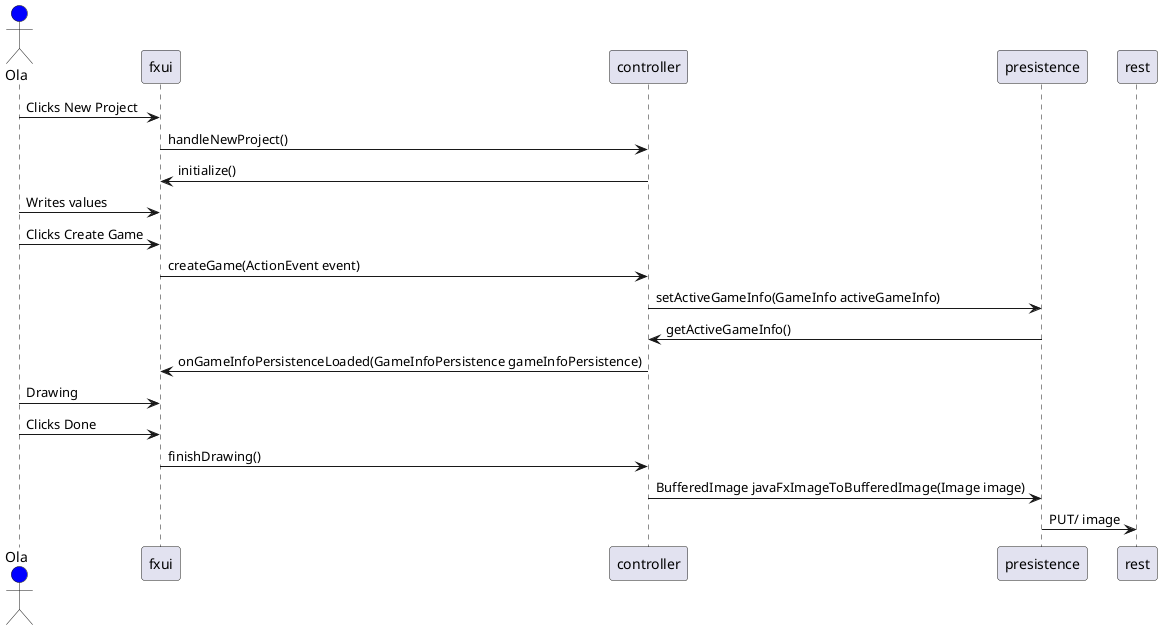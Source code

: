 @startuml sequence Ola

actor Ola #Blue

Ola -> fxui: Clicks New Project
fxui -> controller: handleNewProject()
controller -> fxui: initialize()
Ola -> fxui: Writes values
Ola -> fxui: Clicks Create Game
fxui -> controller: createGame(ActionEvent event)
controller -> presistence: setActiveGameInfo(GameInfo activeGameInfo)
presistence -> controller: getActiveGameInfo()
controller -> fxui: onGameInfoPersistenceLoaded(GameInfoPersistence gameInfoPersistence)
Ola -> fxui: Drawing
Ola -> fxui: Clicks Done
fxui -> controller: finishDrawing()
controller -> presistence: BufferedImage javaFxImageToBufferedImage(Image image)
presistence -> rest: PUT/ image
@enduml